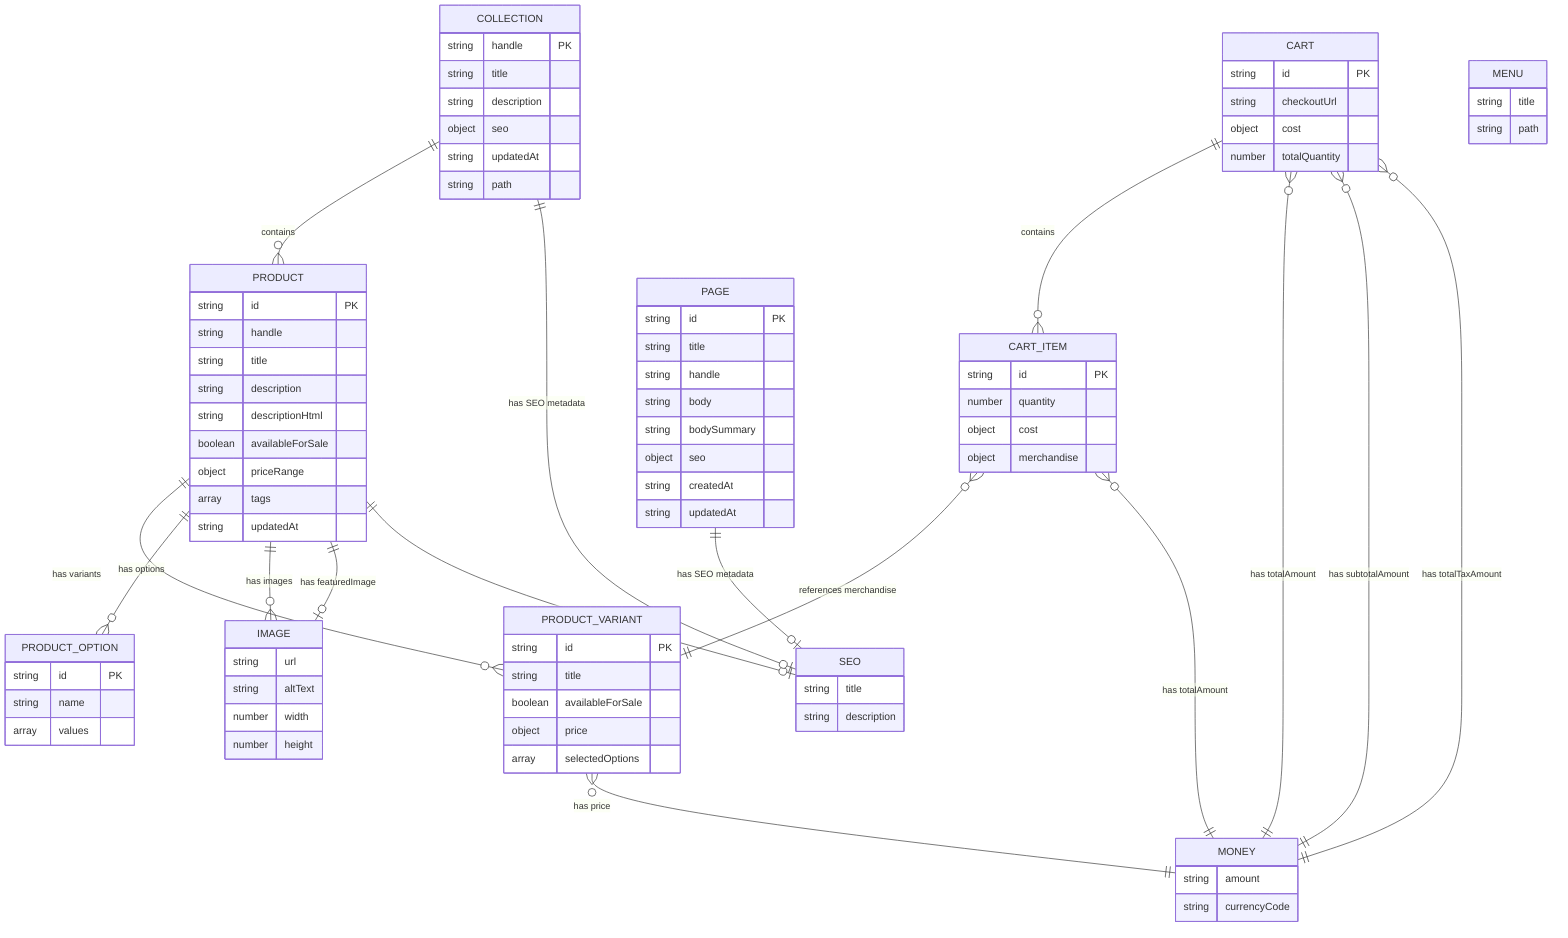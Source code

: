 erDiagram
    PRODUCT {
        string id PK
        string handle
        string title
        string description
        string descriptionHtml
        boolean availableForSale
        object priceRange
        array tags
        string updatedAt
    }

    PRODUCT_VARIANT {
        string id PK
        string title
        boolean availableForSale
        object price
        array selectedOptions
    }

    PRODUCT_OPTION {
        string id PK
        string name
        array values
    }

    IMAGE {
        string url
        string altText
        number width
        number height
    }

    COLLECTION {
        string handle PK
        string title
        string description
        object seo
        string updatedAt
        string path
    }

    CART {
        string id PK
        string checkoutUrl
        object cost
        number totalQuantity
    }

    CART_ITEM {
        string id PK
        number quantity
        object cost
        object merchandise
    }

    PAGE {
        string id PK
        string title
        string handle
        string body
        string bodySummary
        object seo
        string createdAt
        string updatedAt
    }

    MENU {
        string title
        string path
    }

    SEO {
        string title
        string description
    }

    MONEY {
        string amount
        string currencyCode
    }

    PRODUCT ||--o{ PRODUCT_VARIANT : "has variants"
    PRODUCT ||--o{ PRODUCT_OPTION : "has options"
    PRODUCT ||--o{ IMAGE : "has images"
    PRODUCT ||--o| IMAGE : "has featuredImage"
    PRODUCT ||--o| SEO : "has SEO metadata"
    
    PRODUCT_VARIANT }o--|| MONEY : "has price"
    
    COLLECTION ||--o{ PRODUCT : "contains"
    COLLECTION ||--o| SEO : "has SEO metadata"
    
    CART ||--o{ CART_ITEM : "contains"
    CART }o--|| MONEY : "has totalAmount"
    CART }o--|| MONEY : "has subtotalAmount"
    CART }o--|| MONEY : "has totalTaxAmount"
    
    CART_ITEM }o--|| PRODUCT_VARIANT : "references merchandise"
    CART_ITEM }o--|| MONEY : "has totalAmount"
    
    PAGE ||--o| SEO : "has SEO metadata"